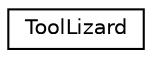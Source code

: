digraph "Graphical Class Hierarchy"
{
 // LATEX_PDF_SIZE
  edge [fontname="Helvetica",fontsize="10",labelfontname="Helvetica",labelfontsize="10"];
  node [fontname="Helvetica",fontsize="10",shape=record];
  rankdir="LR";
  Node0 [label="ToolLizard",height=0.2,width=0.4,color="black", fillcolor="white", style="filled",URL="$classToolLizard.html",tooltip="Lizard tool."];
}
